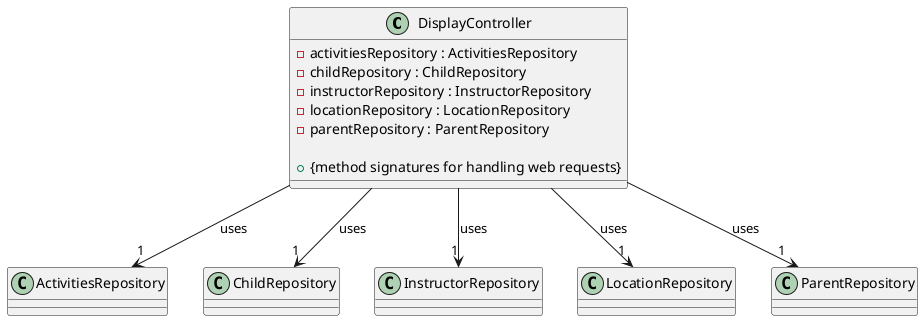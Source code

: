 
@startuml
class DisplayController {
    - activitiesRepository : ActivitiesRepository
    - childRepository : ChildRepository
    - instructorRepository : InstructorRepository
    - locationRepository : LocationRepository
    - parentRepository : ParentRepository

    + {method signatures for handling web requests}
}

class ActivitiesRepository {
}

class ChildRepository {
}

class InstructorRepository {
}

class LocationRepository {
}

class ParentRepository {
}

DisplayController --> "1" ActivitiesRepository : uses
DisplayController --> "1" ChildRepository : uses
DisplayController --> "1" InstructorRepository : uses
DisplayController --> "1" LocationRepository : uses
DisplayController --> "1" ParentRepository : uses

@enduml
